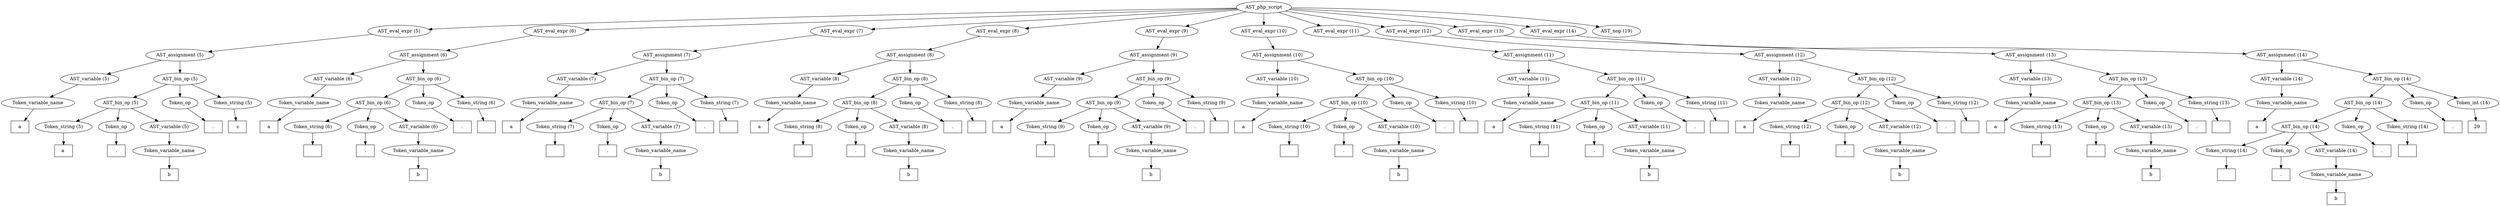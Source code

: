 /*
 * AST in dot format generated by phc -- the PHP compiler
 */

digraph AST {
node_0 [label="AST_php_script"];
node_1 [label="AST_eval_expr (5)"];
node_2 [label="AST_assignment (5)"];
node_3 [label="AST_variable (5)"];
node_4 [label="Token_variable_name"];
node_5 [label="a", shape=box]
node_4 -> node_5;
node_3 -> node_4;
node_6 [label="AST_bin_op (5)"];
node_7 [label="AST_bin_op (5)"];
node_8 [label="Token_string (5)"];
node_9 [label="a ", shape=box]
node_8 -> node_9;
node_10 [label="Token_op"];
node_11 [label=".", shape=box]
node_10 -> node_11;
node_12 [label="AST_variable (5)"];
node_13 [label="Token_variable_name"];
node_14 [label="b", shape=box]
node_13 -> node_14;
node_12 -> node_13;
node_7 -> node_12;
node_7 -> node_10;
node_7 -> node_8;
node_15 [label="Token_op"];
node_16 [label=".", shape=box]
node_15 -> node_16;
node_17 [label="Token_string (5)"];
node_18 [label=" c", shape=box]
node_17 -> node_18;
node_6 -> node_17;
node_6 -> node_15;
node_6 -> node_7;
node_2 -> node_6;
node_2 -> node_3;
node_1 -> node_2;
node_19 [label="AST_eval_expr (6)"];
node_20 [label="AST_assignment (6)"];
node_21 [label="AST_variable (6)"];
node_22 [label="Token_variable_name"];
node_23 [label="a", shape=box]
node_22 -> node_23;
node_21 -> node_22;
node_24 [label="AST_bin_op (6)"];
node_25 [label="AST_bin_op (6)"];
node_26 [label="Token_string (6)"];
node_27 [label=" ", shape=box]
node_26 -> node_27;
node_28 [label="Token_op"];
node_29 [label=".", shape=box]
node_28 -> node_29;
node_30 [label="AST_variable (6)"];
node_31 [label="Token_variable_name"];
node_32 [label="b", shape=box]
node_31 -> node_32;
node_30 -> node_31;
node_25 -> node_30;
node_25 -> node_28;
node_25 -> node_26;
node_33 [label="Token_op"];
node_34 [label=".", shape=box]
node_33 -> node_34;
node_35 [label="Token_string (6)"];
node_36 [label=" ", shape=box]
node_35 -> node_36;
node_24 -> node_35;
node_24 -> node_33;
node_24 -> node_25;
node_20 -> node_24;
node_20 -> node_21;
node_19 -> node_20;
node_37 [label="AST_eval_expr (7)"];
node_38 [label="AST_assignment (7)"];
node_39 [label="AST_variable (7)"];
node_40 [label="Token_variable_name"];
node_41 [label="a", shape=box]
node_40 -> node_41;
node_39 -> node_40;
node_42 [label="AST_bin_op (7)"];
node_43 [label="AST_bin_op (7)"];
node_44 [label="Token_string (7)"];
node_45 [label=" ", shape=box]
node_44 -> node_45;
node_46 [label="Token_op"];
node_47 [label=".", shape=box]
node_46 -> node_47;
node_48 [label="AST_variable (7)"];
node_49 [label="Token_variable_name"];
node_50 [label="b", shape=box]
node_49 -> node_50;
node_48 -> node_49;
node_43 -> node_48;
node_43 -> node_46;
node_43 -> node_44;
node_51 [label="Token_op"];
node_52 [label=".", shape=box]
node_51 -> node_52;
node_53 [label="Token_string (7)"];
node_54 [label=" ", shape=box]
node_53 -> node_54;
node_42 -> node_53;
node_42 -> node_51;
node_42 -> node_43;
node_38 -> node_42;
node_38 -> node_39;
node_37 -> node_38;
node_55 [label="AST_eval_expr (8)"];
node_56 [label="AST_assignment (8)"];
node_57 [label="AST_variable (8)"];
node_58 [label="Token_variable_name"];
node_59 [label="a", shape=box]
node_58 -> node_59;
node_57 -> node_58;
node_60 [label="AST_bin_op (8)"];
node_61 [label="AST_bin_op (8)"];
node_62 [label="Token_string (8)"];
node_63 [label=" ", shape=box]
node_62 -> node_63;
node_64 [label="Token_op"];
node_65 [label=".", shape=box]
node_64 -> node_65;
node_66 [label="AST_variable (8)"];
node_67 [label="Token_variable_name"];
node_68 [label="b", shape=box]
node_67 -> node_68;
node_66 -> node_67;
node_61 -> node_66;
node_61 -> node_64;
node_61 -> node_62;
node_69 [label="Token_op"];
node_70 [label=".", shape=box]
node_69 -> node_70;
node_71 [label="Token_string (8)"];
node_72 [label=" ", shape=box]
node_71 -> node_72;
node_60 -> node_71;
node_60 -> node_69;
node_60 -> node_61;
node_56 -> node_60;
node_56 -> node_57;
node_55 -> node_56;
node_73 [label="AST_eval_expr (9)"];
node_74 [label="AST_assignment (9)"];
node_75 [label="AST_variable (9)"];
node_76 [label="Token_variable_name"];
node_77 [label="a", shape=box]
node_76 -> node_77;
node_75 -> node_76;
node_78 [label="AST_bin_op (9)"];
node_79 [label="AST_bin_op (9)"];
node_80 [label="Token_string (9)"];
node_81 [label=" ", shape=box]
node_80 -> node_81;
node_82 [label="Token_op"];
node_83 [label=".", shape=box]
node_82 -> node_83;
node_84 [label="AST_variable (9)"];
node_85 [label="Token_variable_name"];
node_86 [label="b", shape=box]
node_85 -> node_86;
node_84 -> node_85;
node_79 -> node_84;
node_79 -> node_82;
node_79 -> node_80;
node_87 [label="Token_op"];
node_88 [label=".", shape=box]
node_87 -> node_88;
node_89 [label="Token_string (9)"];
node_90 [label=" ", shape=box]
node_89 -> node_90;
node_78 -> node_89;
node_78 -> node_87;
node_78 -> node_79;
node_74 -> node_78;
node_74 -> node_75;
node_73 -> node_74;
node_91 [label="AST_eval_expr (10)"];
node_92 [label="AST_assignment (10)"];
node_93 [label="AST_variable (10)"];
node_94 [label="Token_variable_name"];
node_95 [label="a", shape=box]
node_94 -> node_95;
node_93 -> node_94;
node_96 [label="AST_bin_op (10)"];
node_97 [label="AST_bin_op (10)"];
node_98 [label="Token_string (10)"];
node_99 [label=" ", shape=box]
node_98 -> node_99;
node_100 [label="Token_op"];
node_101 [label=".", shape=box]
node_100 -> node_101;
node_102 [label="AST_variable (10)"];
node_103 [label="Token_variable_name"];
node_104 [label="b", shape=box]
node_103 -> node_104;
node_102 -> node_103;
node_97 -> node_102;
node_97 -> node_100;
node_97 -> node_98;
node_105 [label="Token_op"];
node_106 [label=".", shape=box]
node_105 -> node_106;
node_107 [label="Token_string (10)"];
node_108 [label=" ", shape=box]
node_107 -> node_108;
node_96 -> node_107;
node_96 -> node_105;
node_96 -> node_97;
node_92 -> node_96;
node_92 -> node_93;
node_91 -> node_92;
node_109 [label="AST_eval_expr (11)"];
node_110 [label="AST_assignment (11)"];
node_111 [label="AST_variable (11)"];
node_112 [label="Token_variable_name"];
node_113 [label="a", shape=box]
node_112 -> node_113;
node_111 -> node_112;
node_114 [label="AST_bin_op (11)"];
node_115 [label="AST_bin_op (11)"];
node_116 [label="Token_string (11)"];
node_117 [label=" ", shape=box]
node_116 -> node_117;
node_118 [label="Token_op"];
node_119 [label=".", shape=box]
node_118 -> node_119;
node_120 [label="AST_variable (11)"];
node_121 [label="Token_variable_name"];
node_122 [label="b", shape=box]
node_121 -> node_122;
node_120 -> node_121;
node_115 -> node_120;
node_115 -> node_118;
node_115 -> node_116;
node_123 [label="Token_op"];
node_124 [label=".", shape=box]
node_123 -> node_124;
node_125 [label="Token_string (11)"];
node_126 [label=" ", shape=box]
node_125 -> node_126;
node_114 -> node_125;
node_114 -> node_123;
node_114 -> node_115;
node_110 -> node_114;
node_110 -> node_111;
node_109 -> node_110;
node_127 [label="AST_eval_expr (12)"];
node_128 [label="AST_assignment (12)"];
node_129 [label="AST_variable (12)"];
node_130 [label="Token_variable_name"];
node_131 [label="a", shape=box]
node_130 -> node_131;
node_129 -> node_130;
node_132 [label="AST_bin_op (12)"];
node_133 [label="AST_bin_op (12)"];
node_134 [label="Token_string (12)"];
node_135 [label=" ", shape=box]
node_134 -> node_135;
node_136 [label="Token_op"];
node_137 [label=".", shape=box]
node_136 -> node_137;
node_138 [label="AST_variable (12)"];
node_139 [label="Token_variable_name"];
node_140 [label="b", shape=box]
node_139 -> node_140;
node_138 -> node_139;
node_133 -> node_138;
node_133 -> node_136;
node_133 -> node_134;
node_141 [label="Token_op"];
node_142 [label=".", shape=box]
node_141 -> node_142;
node_143 [label="Token_string (12)"];
node_144 [label=" ", shape=box]
node_143 -> node_144;
node_132 -> node_143;
node_132 -> node_141;
node_132 -> node_133;
node_128 -> node_132;
node_128 -> node_129;
node_127 -> node_128;
node_145 [label="AST_eval_expr (13)"];
node_146 [label="AST_assignment (13)"];
node_147 [label="AST_variable (13)"];
node_148 [label="Token_variable_name"];
node_149 [label="a", shape=box]
node_148 -> node_149;
node_147 -> node_148;
node_150 [label="AST_bin_op (13)"];
node_151 [label="AST_bin_op (13)"];
node_152 [label="Token_string (13)"];
node_153 [label=" ", shape=box]
node_152 -> node_153;
node_154 [label="Token_op"];
node_155 [label=".", shape=box]
node_154 -> node_155;
node_156 [label="AST_variable (13)"];
node_157 [label="Token_variable_name"];
node_158 [label="b", shape=box]
node_157 -> node_158;
node_156 -> node_157;
node_151 -> node_156;
node_151 -> node_154;
node_151 -> node_152;
node_159 [label="Token_op"];
node_160 [label=".", shape=box]
node_159 -> node_160;
node_161 [label="Token_string (13)"];
node_162 [label=" ", shape=box]
node_161 -> node_162;
node_150 -> node_161;
node_150 -> node_159;
node_150 -> node_151;
node_146 -> node_150;
node_146 -> node_147;
node_145 -> node_146;
node_163 [label="AST_eval_expr (14)"];
node_164 [label="AST_assignment (14)"];
node_165 [label="AST_variable (14)"];
node_166 [label="Token_variable_name"];
node_167 [label="a", shape=box]
node_166 -> node_167;
node_165 -> node_166;
node_168 [label="AST_bin_op (14)"];
node_169 [label="AST_bin_op (14)"];
node_170 [label="AST_bin_op (14)"];
node_171 [label="Token_string (14)"];
node_172 [label=" ", shape=box]
node_171 -> node_172;
node_173 [label="Token_op"];
node_174 [label=".", shape=box]
node_173 -> node_174;
node_175 [label="AST_variable (14)"];
node_176 [label="Token_variable_name"];
node_177 [label="b", shape=box]
node_176 -> node_177;
node_175 -> node_176;
node_170 -> node_175;
node_170 -> node_173;
node_170 -> node_171;
node_178 [label="Token_op"];
node_179 [label=".", shape=box]
node_178 -> node_179;
node_180 [label="Token_string (14)"];
node_181 [label=" ", shape=box]
node_180 -> node_181;
node_169 -> node_180;
node_169 -> node_178;
node_169 -> node_170;
node_182 [label="Token_op"];
node_183 [label=".", shape=box]
node_182 -> node_183;
node_184 [label="Token_int (14)"];
node_185 [label="29", shape=box]
node_184 -> node_185;
node_168 -> node_184;
node_168 -> node_182;
node_168 -> node_169;
node_164 -> node_168;
node_164 -> node_165;
node_163 -> node_164;
node_186 [label="AST_nop (19)"];
node_0 -> node_186;
node_0 -> node_163;
node_0 -> node_145;
node_0 -> node_127;
node_0 -> node_109;
node_0 -> node_91;
node_0 -> node_73;
node_0 -> node_55;
node_0 -> node_37;
node_0 -> node_19;
node_0 -> node_1;
}
